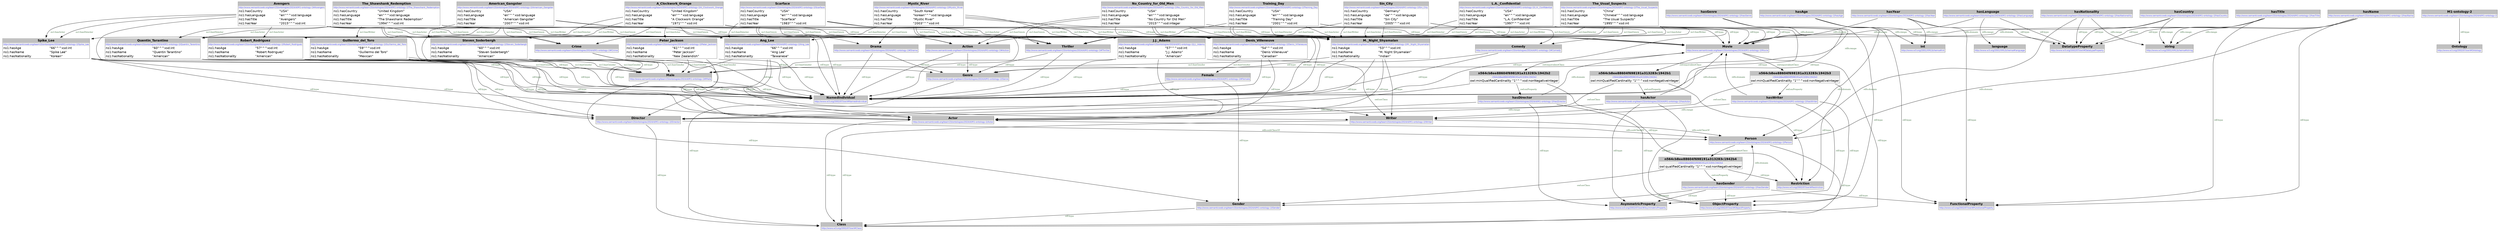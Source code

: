 digraph { 
 node [ fontname="DejaVu Sans" ] ; 
	node0 -> node1 [ color=BLACK, label=< <font point-size='10' color='#336633'>rdf:type</font> > ] ;
	node2 -> node3 [ color=BLACK, label=< <font point-size='10' color='#336633'>rdfs:range</font> > ] ;
	node5 -> node6 [ color=BLACK, label=< <font point-size='10' color='#336633'>ns1:hasGender</font> > ] ;
	node7 -> node8 [ color=BLACK, label=< <font point-size='10' color='#336633'>rdf:type</font> > ] ;
	node9 -> node10 [ color=BLACK, label=< <font point-size='10' color='#336633'>ns1:hasGenre</font> > ] ;
	node11 -> node6 [ color=BLACK, label=< <font point-size='10' color='#336633'>ns1:hasGender</font> > ] ;
	node13 -> node14 [ color=BLACK, label=< <font point-size='10' color='#336633'>ns1:hasDirector</font> > ] ;
	node16 -> node17 [ color=BLACK, label=< <font point-size='10' color='#336633'>rdf:type</font> > ] ;
	node18 -> node19 [ color=BLACK, label=< <font point-size='10' color='#336633'>rdf:type</font> > ] ;
	node20 -> node21 [ color=BLACK, label=< <font point-size='10' color='#336633'>rdf:type</font> > ] ;
	node4 -> node20 [ color=BLACK, label=< <font point-size='10' color='#336633'>rdf:type</font> > ] ;
	node22 -> node23 [ color=BLACK, label=< <font point-size='10' color='#336633'>rdf:type</font> > ] ;
	node0 -> node20 [ color=BLACK, label=< <font point-size='10' color='#336633'>rdfs:domain</font> > ] ;
	node14 -> node6 [ color=BLACK, label=< <font point-size='10' color='#336633'>ns1:hasGender</font> > ] ;
	node24 -> node3 [ color=BLACK, label=< <font point-size='10' color='#336633'>rdfs:range</font> > ] ;
	node25 -> node19 [ color=BLACK, label=< <font point-size='10' color='#336633'>rdf:type</font> > ] ;
	node26 -> node10 [ color=BLACK, label=< <font point-size='10' color='#336633'>ns1:hasGenre</font> > ] ;
	node27 -> node28 [ color=BLACK, label=< <font point-size='10' color='#336633'>rdf:type</font> > ] ;
	node29 -> node22 [ color=BLACK, label=< <font point-size='10' color='#336633'>owl:onProperty</font> > ] ;
	node30 -> node10 [ color=BLACK, label=< <font point-size='10' color='#336633'>ns1:hasGenre</font> > ] ;
	node24 -> node20 [ color=BLACK, label=< <font point-size='10' color='#336633'>rdfs:domain</font> > ] ;
	node19 -> node31 [ color=BLACK, label=< <font point-size='10' color='#336633'>rdfs:subClassOf</font> > ] ;
	node32 -> node6 [ color=BLACK, label=< <font point-size='10' color='#336633'>ns1:hasGender</font> > ] ;
	node33 -> node34 [ color=BLACK, label=< <font point-size='10' color='#336633'>rdf:type</font> > ] ;
	node35 -> node6 [ color=BLACK, label=< <font point-size='10' color='#336633'>ns1:hasGender</font> > ] ;
	node36 -> node5 [ color=BLACK, label=< <font point-size='10' color='#336633'>ns1:hasDirector</font> > ] ;
	node37 -> node20 [ color=BLACK, label=< <font point-size='10' color='#336633'>rdfs:domain</font> > ] ;
	node15 -> node35 [ color=BLACK, label=< <font point-size='10' color='#336633'>ns1:hasDirector</font> > ] ;
	node27 -> node38 [ color=BLACK, label=< <font point-size='10' color='#336633'>rdf:type</font> > ] ;
	node39 -> node38 [ color=BLACK, label=< <font point-size='10' color='#336633'>rdfs:range</font> > ] ;
	node39 -> node1 [ color=BLACK, label=< <font point-size='10' color='#336633'>rdf:type</font> > ] ;
	node12 -> node28 [ color=BLACK, label=< <font point-size='10' color='#336633'>rdf:type</font> > ] ;
	node13 -> node20 [ color=BLACK, label=< <font point-size='10' color='#336633'>rdf:type</font> > ] ;
	node30 -> node28 [ color=BLACK, label=< <font point-size='10' color='#336633'>rdf:type</font> > ] ;
	node20 -> node40 [ color=BLACK, label=< <font point-size='10' color='#336633'>owl:equivalentClass</font> > ] ;
	node0 -> node41 [ color=BLACK, label=< <font point-size='10' color='#336633'>rdfs:range</font> > ] ;
	node4 -> node5 [ color=BLACK, label=< <font point-size='10' color='#336633'>ns1:hasDirector</font> > ] ;
	node42 -> node43 [ color=BLACK, label=< <font point-size='10' color='#336633'>rdf:type</font> > ] ;
	node4 -> node27 [ color=BLACK, label=< <font point-size='10' color='#336633'>ns1:hasWriter</font> > ] ;
	node9 -> node7 [ color=BLACK, label=< <font point-size='10' color='#336633'>ns1:hasDirector</font> > ] ;
	node44 -> node28 [ color=BLACK, label=< <font point-size='10' color='#336633'>rdf:type</font> > ] ;
	node45 -> node28 [ color=BLACK, label=< <font point-size='10' color='#336633'>rdf:type</font> > ] ;
	node15 -> node28 [ color=BLACK, label=< <font point-size='10' color='#336633'>rdf:type</font> > ] ;
	node46 -> node47 [ color=BLACK, label=< <font point-size='10' color='#336633'>rdfs:range</font> > ] ;
	node38 -> node21 [ color=BLACK, label=< <font point-size='10' color='#336633'>rdf:type</font> > ] ;
	node11 -> node28 [ color=BLACK, label=< <font point-size='10' color='#336633'>rdf:type</font> > ] ;
	node16 -> node48 [ color=BLACK, label=< <font point-size='10' color='#336633'>rdfs:range</font> > ] ;
	node37 -> node23 [ color=BLACK, label=< <font point-size='10' color='#336633'>rdf:type</font> > ] ;
	node13 -> node27 [ color=BLACK, label=< <font point-size='10' color='#336633'>ns1:hasActor</font> > ] ;
	node14 -> node28 [ color=BLACK, label=< <font point-size='10' color='#336633'>rdf:type</font> > ] ;
	node50 -> node41 [ color=BLACK, label=< <font point-size='10' color='#336633'>rdf:type</font> > ] ;
	node49 -> node28 [ color=BLACK, label=< <font point-size='10' color='#336633'>rdf:type</font> > ] ;
	node13 -> node32 [ color=BLACK, label=< <font point-size='10' color='#336633'>ns1:hasActor</font> > ] ;
	node36 -> node27 [ color=BLACK, label=< <font point-size='10' color='#336633'>ns1:hasWriter</font> > ] ;
	node5 -> node38 [ color=BLACK, label=< <font point-size='10' color='#336633'>rdf:type</font> > ] ;
	node51 -> node28 [ color=BLACK, label=< <font point-size='10' color='#336633'>rdf:type</font> > ] ;
	node29 -> node52 [ color=BLACK, label=< <font point-size='10' color='#336633'>owl:onClass</font> > ] ;
	node5 -> node8 [ color=BLACK, label=< <font point-size='10' color='#336633'>rdf:type</font> > ] ;
	node10 -> node41 [ color=BLACK, label=< <font point-size='10' color='#336633'>rdf:type</font> > ] ;
	node53 -> node34 [ color=BLACK, label=< <font point-size='10' color='#336633'>rdf:type</font> > ] ;
	node11 -> node8 [ color=BLACK, label=< <font point-size='10' color='#336633'>rdf:type</font> > ] ;
	node38 -> node31 [ color=BLACK, label=< <font point-size='10' color='#336633'>rdfs:subClassOf</font> > ] ;
	node54 -> node41 [ color=BLACK, label=< <font point-size='10' color='#336633'>rdf:type</font> > ] ;
	node31 -> node21 [ color=BLACK, label=< <font point-size='10' color='#336633'>rdf:type</font> > ] ;
	node33 -> node17 [ color=BLACK, label=< <font point-size='10' color='#336633'>rdf:type</font> > ] ;
	node14 -> node8 [ color=BLACK, label=< <font point-size='10' color='#336633'>rdf:type</font> > ] ;
	node9 -> node7 [ color=BLACK, label=< <font point-size='10' color='#336633'>ns1:hasWriter</font> > ] ;
	node55 -> node34 [ color=BLACK, label=< <font point-size='10' color='#336633'>rdf:type</font> > ] ;
	node7 -> node6 [ color=BLACK, label=< <font point-size='10' color='#336633'>ns1:hasGender</font> > ] ;
	node9 -> node12 [ color=BLACK, label=< <font point-size='10' color='#336633'>ns1:hasActor</font> > ] ;
	node20 -> node56 [ color=BLACK, label=< <font point-size='10' color='#336633'>owl:equivalentClass</font> > ] ;
	node13 -> node18 [ color=BLACK, label=< <font point-size='10' color='#336633'>ns1:hasWriter</font> > ] ;
	node35 -> node38 [ color=BLACK, label=< <font point-size='10' color='#336633'>rdf:type</font> > ] ;
	node30 -> node7 [ color=BLACK, label=< <font point-size='10' color='#336633'>ns1:hasDirector</font> > ] ;
	node4 -> node50 [ color=BLACK, label=< <font point-size='10' color='#336633'>ns1:hasGenre</font> > ] ;
	node49 -> node18 [ color=BLACK, label=< <font point-size='10' color='#336633'>ns1:hasWriter</font> > ] ;
	node35 -> node8 [ color=BLACK, label=< <font point-size='10' color='#336633'>rdf:type</font> > ] ;
	node30 -> node7 [ color=BLACK, label=< <font point-size='10' color='#336633'>ns1:hasWriter</font> > ] ;
	node46 -> node34 [ color=BLACK, label=< <font point-size='10' color='#336633'>rdf:type</font> > ] ;
	node4 -> node5 [ color=BLACK, label=< <font point-size='10' color='#336633'>ns1:hasActor</font> > ] ;
	node42 -> node19 [ color=BLACK, label=< <font point-size='10' color='#336633'>owl:onClass</font> > ] ;
	node44 -> node10 [ color=BLACK, label=< <font point-size='10' color='#336633'>ns1:hasGenre</font> > ] ;
	node32 -> node28 [ color=BLACK, label=< <font point-size='10' color='#336633'>rdf:type</font> > ] ;
	node45 -> node7 [ color=BLACK, label=< <font point-size='10' color='#336633'>ns1:hasDirector</font> > ] ;
	node9 -> node20 [ color=BLACK, label=< <font point-size='10' color='#336633'>rdf:type</font> > ] ;
	node56 -> node37 [ color=BLACK, label=< <font point-size='10' color='#336633'>owl:onProperty</font> > ] ;
	node53 -> node3 [ color=BLACK, label=< <font point-size='10' color='#336633'>rdfs:range</font> > ] ;
	node26 -> node25 [ color=BLACK, label=< <font point-size='10' color='#336633'>ns1:hasWriter</font> > ] ;
	node57 -> node19 [ color=BLACK, label=< <font point-size='10' color='#336633'>rdfs:range</font> > ] ;
	node44 -> node50 [ color=BLACK, label=< <font point-size='10' color='#336633'>ns1:hasGenre</font> > ] ;
	node36 -> node28 [ color=BLACK, label=< <font point-size='10' color='#336633'>rdf:type</font> > ] ;
	node33 -> node48 [ color=BLACK, label=< <font point-size='10' color='#336633'>rdfs:range</font> > ] ;
	node55 -> node3 [ color=BLACK, label=< <font point-size='10' color='#336633'>rdfs:range</font> > ] ;
	node26 -> node14 [ color=BLACK, label=< <font point-size='10' color='#336633'>ns1:hasDirector</font> > ] ;
	node52 -> node21 [ color=BLACK, label=< <font point-size='10' color='#336633'>rdf:type</font> > ] ;
	node9 -> node50 [ color=BLACK, label=< <font point-size='10' color='#336633'>ns1:hasGenre</font> > ] ;
	node58 -> node20 [ color=BLACK, label=< <font point-size='10' color='#336633'>rdf:type</font> > ] ;
	node6 -> node28 [ color=BLACK, label=< <font point-size='10' color='#336633'>rdf:type</font> > ] ;
	node58 -> node10 [ color=BLACK, label=< <font point-size='10' color='#336633'>ns1:hasGenre</font> > ] ;
	node8 -> node21 [ color=BLACK, label=< <font point-size='10' color='#336633'>rdf:type</font> > ] ;
	node49 -> node11 [ color=BLACK, label=< <font point-size='10' color='#336633'>ns1:hasDirector</font> > ] ;
	node19 -> node21 [ color=BLACK, label=< <font point-size='10' color='#336633'>rdf:type</font> > ] ;
	node33 -> node31 [ color=BLACK, label=< <font point-size='10' color='#336633'>rdfs:domain</font> > ] ;
	node41 -> node21 [ color=BLACK, label=< <font point-size='10' color='#336633'>rdf:type</font> > ] ;
	node45 -> node10 [ color=BLACK, label=< <font point-size='10' color='#336633'>ns1:hasGenre</font> > ] ;
	node55 -> node17 [ color=BLACK, label=< <font point-size='10' color='#336633'>rdf:type</font> > ] ;
	node26 -> node50 [ color=BLACK, label=< <font point-size='10' color='#336633'>ns1:hasGenre</font> > ] ;
	node49 -> node59 [ color=BLACK, label=< <font point-size='10' color='#336633'>ns1:hasGenre</font> > ] ;
	node22 -> node52 [ color=BLACK, label=< <font point-size='10' color='#336633'>rdfs:range</font> > ] ;
	node60 -> node52 [ color=BLACK, label=< <font point-size='10' color='#336633'>rdf:type</font> > ] ;
	node2 -> node34 [ color=BLACK, label=< <font point-size='10' color='#336633'>rdf:type</font> > ] ;
	node36 -> node10 [ color=BLACK, label=< <font point-size='10' color='#336633'>ns1:hasGenre</font> > ] ;
	node58 -> node50 [ color=BLACK, label=< <font point-size='10' color='#336633'>ns1:hasGenre</font> > ] ;
	node26 -> node20 [ color=BLACK, label=< <font point-size='10' color='#336633'>rdf:type</font> > ] ;
	node58 -> node27 [ color=BLACK, label=< <font point-size='10' color='#336633'>ns1:hasActor</font> > ] ;
	node12 -> node38 [ color=BLACK, label=< <font point-size='10' color='#336633'>rdf:type</font> > ] ;
	node61 -> node62 [ color=BLACK, label=< <font point-size='10' color='#336633'>rdf:type</font> > ] ;
	node26 -> node14 [ color=BLACK, label=< <font point-size='10' color='#336633'>ns1:hasActor</font> > ] ;
	node8 -> node31 [ color=BLACK, label=< <font point-size='10' color='#336633'>rdfs:subClassOf</font> > ] ;
	node58 -> node27 [ color=BLACK, label=< <font point-size='10' color='#336633'>ns1:hasWriter</font> > ] ;
	node24 -> node34 [ color=BLACK, label=< <font point-size='10' color='#336633'>rdf:type</font> > ] ;
	node30 -> node7 [ color=BLACK, label=< <font point-size='10' color='#336633'>ns1:hasActor</font> > ] ;
	node20 -> node42 [ color=BLACK, label=< <font point-size='10' color='#336633'>owl:equivalentClass</font> > ] ;
	node7 -> node28 [ color=BLACK, label=< <font point-size='10' color='#336633'>rdf:type</font> > ] ;
	node30 -> node20 [ color=BLACK, label=< <font point-size='10' color='#336633'>rdf:type</font> > ] ;
	node37 -> node8 [ color=BLACK, label=< <font point-size='10' color='#336633'>rdfs:range</font> > ] ;
	node13 -> node59 [ color=BLACK, label=< <font point-size='10' color='#336633'>ns1:hasGenre</font> > ] ;
	node4 -> node28 [ color=BLACK, label=< <font point-size='10' color='#336633'>rdf:type</font> > ] ;
	node45 -> node7 [ color=BLACK, label=< <font point-size='10' color='#336633'>ns1:hasActor</font> > ] ;
	node44 -> node20 [ color=BLACK, label=< <font point-size='10' color='#336633'>rdf:type</font> > ] ;
	node11 -> node38 [ color=BLACK, label=< <font point-size='10' color='#336633'>rdf:type</font> > ] ;
	node56 -> node43 [ color=BLACK, label=< <font point-size='10' color='#336633'>rdf:type</font> > ] ;
	node45 -> node20 [ color=BLACK, label=< <font point-size='10' color='#336633'>rdf:type</font> > ] ;
	node22 -> node17 [ color=BLACK, label=< <font point-size='10' color='#336633'>rdf:type</font> > ] ;
	node15 -> node20 [ color=BLACK, label=< <font point-size='10' color='#336633'>rdf:type</font> > ] ;
	node14 -> node38 [ color=BLACK, label=< <font point-size='10' color='#336633'>rdf:type</font> > ] ;
	node53 -> node31 [ color=BLACK, label=< <font point-size='10' color='#336633'>rdfs:domain</font> > ] ;
	node29 -> node43 [ color=BLACK, label=< <font point-size='10' color='#336633'>rdf:type</font> > ] ;
	node42 -> node57 [ color=BLACK, label=< <font point-size='10' color='#336633'>owl:onProperty</font> > ] ;
	node39 -> node20 [ color=BLACK, label=< <font point-size='10' color='#336633'>rdfs:domain</font> > ] ;
	node13 -> node28 [ color=BLACK, label=< <font point-size='10' color='#336633'>rdf:type</font> > ] ;
	node49 -> node20 [ color=BLACK, label=< <font point-size='10' color='#336633'>rdf:type</font> > ] ;
	node50 -> node28 [ color=BLACK, label=< <font point-size='10' color='#336633'>rdf:type</font> > ] ;
	node55 -> node20 [ color=BLACK, label=< <font point-size='10' color='#336633'>rdfs:domain</font> > ] ;
	node57 -> node1 [ color=BLACK, label=< <font point-size='10' color='#336633'>rdf:type</font> > ] ;
	node49 -> node10 [ color=BLACK, label=< <font point-size='10' color='#336633'>ns1:hasGenre</font> > ] ;
	node2 -> node17 [ color=BLACK, label=< <font point-size='10' color='#336633'>rdf:type</font> > ] ;
	node44 -> node27 [ color=BLACK, label=< <font point-size='10' color='#336633'>ns1:hasWriter</font> > ] ;
	node26 -> node28 [ color=BLACK, label=< <font point-size='10' color='#336633'>rdf:type</font> > ] ;
	node22 -> node31 [ color=BLACK, label=< <font point-size='10' color='#336633'>rdfs:domain</font> > ] ;
	node10 -> node28 [ color=BLACK, label=< <font point-size='10' color='#336633'>rdf:type</font> > ] ;
	node40 -> node39 [ color=BLACK, label=< <font point-size='10' color='#336633'>owl:onProperty</font> > ] ;
	node7 -> node19 [ color=BLACK, label=< <font point-size='10' color='#336633'>rdf:type</font> > ] ;
	node18 -> node6 [ color=BLACK, label=< <font point-size='10' color='#336633'>ns1:hasGender</font> > ] ;
	node54 -> node28 [ color=BLACK, label=< <font point-size='10' color='#336633'>rdf:type</font> > ] ;
	node4 -> node35 [ color=BLACK, label=< <font point-size='10' color='#336633'>ns1:hasActor</font> > ] ;
	node25 -> node6 [ color=BLACK, label=< <font point-size='10' color='#336633'>ns1:hasGender</font> > ] ;
	node2 -> node31 [ color=BLACK, label=< <font point-size='10' color='#336633'>rdfs:domain</font> > ] ;
	node56 -> node8 [ color=BLACK, label=< <font point-size='10' color='#336633'>owl:onClass</font> > ] ;
	node39 -> node23 [ color=BLACK, label=< <font point-size='10' color='#336633'>rdf:type</font> > ] ;
	node46 -> node20 [ color=BLACK, label=< <font point-size='10' color='#336633'>rdfs:domain</font> > ] ;
	node13 -> node10 [ color=BLACK, label=< <font point-size='10' color='#336633'>ns1:hasGenre</font> > ] ;
	node15 -> node54 [ color=BLACK, label=< <font point-size='10' color='#336633'>ns1:hasGenre</font> > ] ;
	node15 -> node7 [ color=BLACK, label=< <font point-size='10' color='#336633'>ns1:hasWriter</font> > ] ;
	node40 -> node38 [ color=BLACK, label=< <font point-size='10' color='#336633'>owl:onClass</font> > ] ;
	node36 -> node54 [ color=BLACK, label=< <font point-size='10' color='#336633'>ns1:hasGenre</font> > ] ;
	node51 -> node41 [ color=BLACK, label=< <font point-size='10' color='#336633'>rdf:type</font> > ] ;
	node22 -> node1 [ color=BLACK, label=< <font point-size='10' color='#336633'>rdf:type</font> > ] ;
	node32 -> node38 [ color=BLACK, label=< <font point-size='10' color='#336633'>rdf:type</font> > ] ;
	node31 -> node29 [ color=BLACK, label=< <font point-size='10' color='#336633'>owl:equivalentClass</font> > ] ;
	node27 -> node6 [ color=BLACK, label=< <font point-size='10' color='#336633'>ns1:hasGender</font> > ] ;
	node12 -> node60 [ color=BLACK, label=< <font point-size='10' color='#336633'>ns1:hasGender</font> > ] ;
	node49 -> node7 [ color=BLACK, label=< <font point-size='10' color='#336633'>ns1:hasActor</font> > ] ;
	node44 -> node27 [ color=BLACK, label=< <font point-size='10' color='#336633'>ns1:hasActor</font> > ] ;
	node5 -> node28 [ color=BLACK, label=< <font point-size='10' color='#336633'>rdf:type</font> > ] ;
	node30 -> node51 [ color=BLACK, label=< <font point-size='10' color='#336633'>ns1:hasGenre</font> > ] ;
	node27 -> node19 [ color=BLACK, label=< <font point-size='10' color='#336633'>rdf:type</font> > ] ;
	node16 -> node34 [ color=BLACK, label=< <font point-size='10' color='#336633'>rdf:type</font> > ] ;
	node57 -> node20 [ color=BLACK, label=< <font point-size='10' color='#336633'>rdfs:domain</font> > ] ;
	node45 -> node51 [ color=BLACK, label=< <font point-size='10' color='#336633'>ns1:hasGenre</font> > ] ;
	node45 -> node7 [ color=BLACK, label=< <font point-size='10' color='#336633'>ns1:hasWriter</font> > ] ;
	node36 -> node20 [ color=BLACK, label=< <font point-size='10' color='#336633'>rdf:type</font> > ] ;
	node44 -> node14 [ color=BLACK, label=< <font point-size='10' color='#336633'>ns1:hasDirector</font> > ] ;
	node26 -> node59 [ color=BLACK, label=< <font point-size='10' color='#336633'>ns1:hasGenre</font> > ] ;
	node18 -> node28 [ color=BLACK, label=< <font point-size='10' color='#336633'>rdf:type</font> > ] ;
	node59 -> node41 [ color=BLACK, label=< <font point-size='10' color='#336633'>rdf:type</font> > ] ;
	node16 -> node20 [ color=BLACK, label=< <font point-size='10' color='#336633'>rdfs:domain</font> > ] ;
	node35 -> node28 [ color=BLACK, label=< <font point-size='10' color='#336633'>rdf:type</font> > ] ;
	node25 -> node28 [ color=BLACK, label=< <font point-size='10' color='#336633'>rdf:type</font> > ] ;
	node4 -> node10 [ color=BLACK, label=< <font point-size='10' color='#336633'>ns1:hasGenre</font> > ] ;
	node4 -> node11 [ color=BLACK, label=< <font point-size='10' color='#336633'>ns1:hasActor</font> > ] ;
	node40 -> node43 [ color=BLACK, label=< <font point-size='10' color='#336633'>rdf:type</font> > ] ;
	node15 -> node50 [ color=BLACK, label=< <font point-size='10' color='#336633'>ns1:hasGenre</font> > ] ;
	node58 -> node35 [ color=BLACK, label=< <font point-size='10' color='#336633'>ns1:hasDirector</font> > ] ;
	node37 -> node1 [ color=BLACK, label=< <font point-size='10' color='#336633'>rdf:type</font> > ] ;
	node9 -> node28 [ color=BLACK, label=< <font point-size='10' color='#336633'>rdf:type</font> > ] ;
	node15 -> node27 [ color=BLACK, label=< <font point-size='10' color='#336633'>ns1:hasActor</font> > ] ;
	node57 -> node23 [ color=BLACK, label=< <font point-size='10' color='#336633'>rdf:type</font> > ] ;
	node36 -> node27 [ color=BLACK, label=< <font point-size='10' color='#336633'>ns1:hasActor</font> > ] ;
	node6 -> node52 [ color=BLACK, label=< <font point-size='10' color='#336633'>rdf:type</font> > ] ;
	node59 -> node28 [ color=BLACK, label=< <font point-size='10' color='#336633'>rdf:type</font> > ] ;
	node60 -> node28 [ color=BLACK, label=< <font point-size='10' color='#336633'>rdf:type</font> > ] ;
	node7 -> node38 [ color=BLACK, label=< <font point-size='10' color='#336633'>rdf:type</font> > ] ;
	node58 -> node28 [ color=BLACK, label=< <font point-size='10' color='#336633'>rdf:type</font> > ] ;
# http://www.semanticweb.org/team15/ontologies/2024/4/M1-ontology-2/hasGenre node0
node0 [ shape=none, color=black label=< <table color='#666666' cellborder='0' cellspacing='0' border='1'><tr><td colspan='2' bgcolor='grey'><B>hasGenre</B></td></tr><tr><td href='http://www.semanticweb.org/team15/ontologies/2024/4/M1-ontology-2/hasGenre' bgcolor='#eeeeee' colspan='2'><font point-size='10' color='#6666ff'>http://www.semanticweb.org/team15/ontologies/2024/4/M1-ontology-2/hasGenre</font></td></tr></table> > ] 
# http://www.w3.org/2002/07/owl#ObjectProperty node1
node1 [ shape=none, color=black label=< <table color='#666666' cellborder='0' cellspacing='0' border='1'><tr><td colspan='2' bgcolor='grey'><B>ObjectProperty</B></td></tr><tr><td href='http://www.w3.org/2002/07/owl#ObjectProperty' bgcolor='#eeeeee' colspan='2'><font point-size='10' color='#6666ff'>http://www.w3.org/2002/07/owl#ObjectProperty</font></td></tr></table> > ] 
# http://www.semanticweb.org/team15/ontologies/2024/4/M1-ontology-2/hasName node2
node2 [ shape=none, color=black label=< <table color='#666666' cellborder='0' cellspacing='0' border='1'><tr><td colspan='2' bgcolor='grey'><B>hasName</B></td></tr><tr><td href='http://www.semanticweb.org/team15/ontologies/2024/4/M1-ontology-2/hasName' bgcolor='#eeeeee' colspan='2'><font point-size='10' color='#6666ff'>http://www.semanticweb.org/team15/ontologies/2024/4/M1-ontology-2/hasName</font></td></tr></table> > ] 
# http://www.w3.org/2001/XMLSchema#string node3
node3 [ shape=none, color=black label=< <table color='#666666' cellborder='0' cellspacing='0' border='1'><tr><td colspan='2' bgcolor='grey'><B>string</B></td></tr><tr><td href='http://www.w3.org/2001/XMLSchema#string' bgcolor='#eeeeee' colspan='2'><font point-size='10' color='#6666ff'>http://www.w3.org/2001/XMLSchema#string</font></td></tr></table> > ] 
# http://www.semanticweb.org/team15/ontologies/2024/4/M1-ontology-2#Avengers node4
node4 [ shape=none, color=black label=< <table color='#666666' cellborder='0' cellspacing='0' border='1'><tr><td colspan='2' bgcolor='grey'><B>Avengers</B></td></tr><tr><td href='http://www.semanticweb.org/team15/ontologies/2024/4/M1-ontology-2#Avengers' bgcolor='#eeeeee' colspan='2'><font point-size='10' color='#6666ff'>http://www.semanticweb.org/team15/ontologies/2024/4/M1-ontology-2#Avengers</font></td></tr><tr><td align='left'>ns1:hasCountry</td><td align='left'>&quot;USA&quot;</td></tr><tr><td align='left'>ns1:hasLanguage</td><td align='left'>&quot;en&quot;^^xsd:language</td></tr><tr><td align='left'>ns1:hasTitle</td><td align='left'>&quot;Avengers&quot;</td></tr><tr><td align='left'>ns1:hasYear</td><td align='left'>&quot;2015&quot;^^xsd:int</td></tr></table> > ] 
# http://www.semanticweb.org/team15/ontologies/2024/4/M1-ontology-2/Spike_Lee node5
node5 [ shape=none, color=black label=< <table color='#666666' cellborder='0' cellspacing='0' border='1'><tr><td colspan='2' bgcolor='grey'><B>Spike_Lee</B></td></tr><tr><td href='http://www.semanticweb.org/team15/ontologies/2024/4/M1-ontology-2/Spike_Lee' bgcolor='#eeeeee' colspan='2'><font point-size='10' color='#6666ff'>http://www.semanticweb.org/team15/ontologies/2024/4/M1-ontology-2/Spike_Lee</font></td></tr><tr><td align='left'>ns1:hasAge</td><td align='left'>&quot;66&quot;^^xsd:int</td></tr><tr><td align='left'>ns1:hasName</td><td align='left'>&quot;Spike Lee&quot;</td></tr><tr><td align='left'>ns1:hasNationality</td><td align='left'>&quot;Korean&quot;</td></tr></table> > ] 
# http://www.semanticweb.org/team15/ontologies/2024/4/M1-ontology-2#Male node6
node6 [ shape=none, color=black label=< <table color='#666666' cellborder='0' cellspacing='0' border='1'><tr><td colspan='2' bgcolor='grey'><B>Male</B></td></tr><tr><td href='http://www.semanticweb.org/team15/ontologies/2024/4/M1-ontology-2#Male' bgcolor='#eeeeee' colspan='2'><font point-size='10' color='#6666ff'>http://www.semanticweb.org/team15/ontologies/2024/4/M1-ontology-2#Male</font></td></tr></table> > ] 
# http://www.semanticweb.org/team15/ontologies/2024/4/M1-ontology-2/M._Night_Shyamalan node7
node7 [ shape=none, color=black label=< <table color='#666666' cellborder='0' cellspacing='0' border='1'><tr><td colspan='2' bgcolor='grey'><B>M._Night_Shyamalan</B></td></tr><tr><td href='http://www.semanticweb.org/team15/ontologies/2024/4/M1-ontology-2/M._Night_Shyamalan' bgcolor='#eeeeee' colspan='2'><font point-size='10' color='#6666ff'>http://www.semanticweb.org/team15/ontologies/2024/4/M1-ontology-2/M._Night_Shyamalan</font></td></tr><tr><td align='left'>ns1:hasAge</td><td align='left'>&quot;53&quot;^^xsd:int</td></tr><tr><td align='left'>ns1:hasName</td><td align='left'>&quot;M. Night Shyamalan&quot;</td></tr><tr><td align='left'>ns1:hasNationality</td><td align='left'>&quot;Indian&quot;</td></tr></table> > ] 
# http://www.semanticweb.org/team15/ontologies/2024/4/M1-ontology-2/Director node8
node8 [ shape=none, color=black label=< <table color='#666666' cellborder='0' cellspacing='0' border='1'><tr><td colspan='2' bgcolor='grey'><B>Director</B></td></tr><tr><td href='http://www.semanticweb.org/team15/ontologies/2024/4/M1-ontology-2/Director' bgcolor='#eeeeee' colspan='2'><font point-size='10' color='#6666ff'>http://www.semanticweb.org/team15/ontologies/2024/4/M1-ontology-2/Director</font></td></tr></table> > ] 
# http://www.semanticweb.org/team15/ontologies/2024/4/M1-ontology-2/No_Country_for_Old_Men node9
node9 [ shape=none, color=black label=< <table color='#666666' cellborder='0' cellspacing='0' border='1'><tr><td colspan='2' bgcolor='grey'><B>No_Country_for_Old_Men</B></td></tr><tr><td href='http://www.semanticweb.org/team15/ontologies/2024/4/M1-ontology-2/No_Country_for_Old_Men' bgcolor='#eeeeee' colspan='2'><font point-size='10' color='#6666ff'>http://www.semanticweb.org/team15/ontologies/2024/4/M1-ontology-2/No_Country_for_Old_Men</font></td></tr><tr><td align='left'>ns1:hasCountry</td><td align='left'>&quot;USA&quot;</td></tr><tr><td align='left'>ns1:hasLanguage</td><td align='left'>&quot;en&quot;^^xsd:language</td></tr><tr><td align='left'>ns1:hasTitle</td><td align='left'>&quot;No Country for Old Men&quot;</td></tr><tr><td align='left'>ns1:hasYear</td><td align='left'>&quot;2015&quot;^^xsd:integer</td></tr></table> > ] 
# http://www.semanticweb.org/team15/ontologies/2024/4/M1-ontology-2#Thriller node10
node10 [ shape=none, color=black label=< <table color='#666666' cellborder='0' cellspacing='0' border='1'><tr><td colspan='2' bgcolor='grey'><B>Thriller</B></td></tr><tr><td href='http://www.semanticweb.org/team15/ontologies/2024/4/M1-ontology-2#Thriller' bgcolor='#eeeeee' colspan='2'><font point-size='10' color='#6666ff'>http://www.semanticweb.org/team15/ontologies/2024/4/M1-ontology-2#Thriller</font></td></tr></table> > ] 
# http://www.semanticweb.org/team15/ontologies/2024/4/M1-ontology-2/Robert_Rodriguez node11
node11 [ shape=none, color=black label=< <table color='#666666' cellborder='0' cellspacing='0' border='1'><tr><td colspan='2' bgcolor='grey'><B>Robert_Rodriguez</B></td></tr><tr><td href='http://www.semanticweb.org/team15/ontologies/2024/4/M1-ontology-2/Robert_Rodriguez' bgcolor='#eeeeee' colspan='2'><font point-size='10' color='#6666ff'>http://www.semanticweb.org/team15/ontologies/2024/4/M1-ontology-2/Robert_Rodriguez</font></td></tr><tr><td align='left'>ns1:hasAge</td><td align='left'>&quot;57&quot;^^xsd:int</td></tr><tr><td align='left'>ns1:hasName</td><td align='left'>&quot;Robert Rodriguez&quot;</td></tr><tr><td align='left'>ns1:hasNationality</td><td align='left'>&quot;American&quot;</td></tr></table> > ] 
# http://www.semanticweb.org/team15/ontologies/2024/4/M1-ontology-2/Denis_Villeneuve node12
node12 [ shape=none, color=black label=< <table color='#666666' cellborder='0' cellspacing='0' border='1'><tr><td colspan='2' bgcolor='grey'><B>Denis_Villeneuve</B></td></tr><tr><td href='http://www.semanticweb.org/team15/ontologies/2024/4/M1-ontology-2/Denis_Villeneuve' bgcolor='#eeeeee' colspan='2'><font point-size='10' color='#6666ff'>http://www.semanticweb.org/team15/ontologies/2024/4/M1-ontology-2/Denis_Villeneuve</font></td></tr><tr><td align='left'>ns1:hasAge</td><td align='left'>&quot;54&quot;^^xsd:int</td></tr><tr><td align='left'>ns1:hasName</td><td align='left'>&quot;Denis Villeneuve&quot;</td></tr><tr><td align='left'>ns1:hasNationality</td><td align='left'>&quot;Canadian&quot;</td></tr></table> > ] 
# http://www.semanticweb.org/team15/ontologies/2024/4/M1-ontology-2/A_Clockwork_Orange node13
node13 [ shape=none, color=black label=< <table color='#666666' cellborder='0' cellspacing='0' border='1'><tr><td colspan='2' bgcolor='grey'><B>A_Clockwork_Orange</B></td></tr><tr><td href='http://www.semanticweb.org/team15/ontologies/2024/4/M1-ontology-2/A_Clockwork_Orange' bgcolor='#eeeeee' colspan='2'><font point-size='10' color='#6666ff'>http://www.semanticweb.org/team15/ontologies/2024/4/M1-ontology-2/A_Clockwork_Orange</font></td></tr><tr><td align='left'>ns1:hasCountry</td><td align='left'>&quot;United Kingdom&quot;</td></tr><tr><td align='left'>ns1:hasLanguage</td><td align='left'>&quot;en&quot;^^xsd:language</td></tr><tr><td align='left'>ns1:hasTitle</td><td align='left'>&quot;A Clockwork Orange&quot;</td></tr><tr><td align='left'>ns1:hasYear</td><td align='left'>&quot;1971&quot;^^xsd:int</td></tr></table> > ] 
# http://www.semanticweb.org/team15/ontologies/2024/4/M1-ontology-2/Quentin_Tarantino node14
node14 [ shape=none, color=black label=< <table color='#666666' cellborder='0' cellspacing='0' border='1'><tr><td colspan='2' bgcolor='grey'><B>Quentin_Tarantino</B></td></tr><tr><td href='http://www.semanticweb.org/team15/ontologies/2024/4/M1-ontology-2/Quentin_Tarantino' bgcolor='#eeeeee' colspan='2'><font point-size='10' color='#6666ff'>http://www.semanticweb.org/team15/ontologies/2024/4/M1-ontology-2/Quentin_Tarantino</font></td></tr><tr><td align='left'>ns1:hasAge</td><td align='left'>&quot;60&quot;^^xsd:int</td></tr><tr><td align='left'>ns1:hasName</td><td align='left'>&quot;Quentin Tarantino&quot;</td></tr><tr><td align='left'>ns1:hasNationality</td><td align='left'>&quot;American&quot;</td></tr></table> > ] 
# http://www.semanticweb.org/team15/ontologies/2024/4/M1-ontology-2/Scarface node15
node15 [ shape=none, color=black label=< <table color='#666666' cellborder='0' cellspacing='0' border='1'><tr><td colspan='2' bgcolor='grey'><B>Scarface</B></td></tr><tr><td href='http://www.semanticweb.org/team15/ontologies/2024/4/M1-ontology-2/Scarface' bgcolor='#eeeeee' colspan='2'><font point-size='10' color='#6666ff'>http://www.semanticweb.org/team15/ontologies/2024/4/M1-ontology-2/Scarface</font></td></tr><tr><td align='left'>ns1:hasCountry</td><td align='left'>&quot;USA&quot;</td></tr><tr><td align='left'>ns1:hasLanguage</td><td align='left'>&quot;en&quot;^^xsd:language</td></tr><tr><td align='left'>ns1:hasTitle</td><td align='left'>&quot;Scarface&quot;</td></tr><tr><td align='left'>ns1:hasYear</td><td align='left'>&quot;1983&quot;^^xsd:int</td></tr></table> > ] 
# http://www.semanticweb.org/team15/ontologies/2024/4/M1-ontology-2/hasYear node16
node16 [ shape=none, color=black label=< <table color='#666666' cellborder='0' cellspacing='0' border='1'><tr><td colspan='2' bgcolor='grey'><B>hasYear</B></td></tr><tr><td href='http://www.semanticweb.org/team15/ontologies/2024/4/M1-ontology-2/hasYear' bgcolor='#eeeeee' colspan='2'><font point-size='10' color='#6666ff'>http://www.semanticweb.org/team15/ontologies/2024/4/M1-ontology-2/hasYear</font></td></tr></table> > ] 
# http://www.w3.org/2002/07/owl#FunctionalProperty node17
node17 [ shape=none, color=black label=< <table color='#666666' cellborder='0' cellspacing='0' border='1'><tr><td colspan='2' bgcolor='grey'><B>FunctionalProperty</B></td></tr><tr><td href='http://www.w3.org/2002/07/owl#FunctionalProperty' bgcolor='#eeeeee' colspan='2'><font point-size='10' color='#6666ff'>http://www.w3.org/2002/07/owl#FunctionalProperty</font></td></tr></table> > ] 
# http://www.semanticweb.org/team15/ontologies/2024/4/M1-ontology-2/Steven_Soderbergh node18
node18 [ shape=none, color=black label=< <table color='#666666' cellborder='0' cellspacing='0' border='1'><tr><td colspan='2' bgcolor='grey'><B>Steven_Soderbergh</B></td></tr><tr><td href='http://www.semanticweb.org/team15/ontologies/2024/4/M1-ontology-2/Steven_Soderbergh' bgcolor='#eeeeee' colspan='2'><font point-size='10' color='#6666ff'>http://www.semanticweb.org/team15/ontologies/2024/4/M1-ontology-2/Steven_Soderbergh</font></td></tr><tr><td align='left'>ns1:hasAge</td><td align='left'>&quot;60&quot;^^xsd:int</td></tr><tr><td align='left'>ns1:hasName</td><td align='left'>&quot;Steven Soderbergh&quot;</td></tr><tr><td align='left'>ns1:hasNationality</td><td align='left'>&quot;American&quot;</td></tr></table> > ] 
# http://www.semanticweb.org/team15/ontologies/2024/4/M1-ontology-2/Writer node19
node19 [ shape=none, color=black label=< <table color='#666666' cellborder='0' cellspacing='0' border='1'><tr><td colspan='2' bgcolor='grey'><B>Writer</B></td></tr><tr><td href='http://www.semanticweb.org/team15/ontologies/2024/4/M1-ontology-2/Writer' bgcolor='#eeeeee' colspan='2'><font point-size='10' color='#6666ff'>http://www.semanticweb.org/team15/ontologies/2024/4/M1-ontology-2/Writer</font></td></tr></table> > ] 
# http://www.semanticweb.org/team15/ontologies/2024/4/M1-ontology-2/Movie node20
node20 [ shape=none, color=black label=< <table color='#666666' cellborder='0' cellspacing='0' border='1'><tr><td colspan='2' bgcolor='grey'><B>Movie</B></td></tr><tr><td href='http://www.semanticweb.org/team15/ontologies/2024/4/M1-ontology-2/Movie' bgcolor='#eeeeee' colspan='2'><font point-size='10' color='#6666ff'>http://www.semanticweb.org/team15/ontologies/2024/4/M1-ontology-2/Movie</font></td></tr></table> > ] 
# http://www.w3.org/2002/07/owl#Class node21
node21 [ shape=none, color=black label=< <table color='#666666' cellborder='0' cellspacing='0' border='1'><tr><td colspan='2' bgcolor='grey'><B>Class</B></td></tr><tr><td href='http://www.w3.org/2002/07/owl#Class' bgcolor='#eeeeee' colspan='2'><font point-size='10' color='#6666ff'>http://www.w3.org/2002/07/owl#Class</font></td></tr></table> > ] 
# http://www.semanticweb.org/team15/ontologies/2024/4/M1-ontology-2/hasGender node22
node22 [ shape=none, color=black label=< <table color='#666666' cellborder='0' cellspacing='0' border='1'><tr><td colspan='2' bgcolor='grey'><B>hasGender</B></td></tr><tr><td href='http://www.semanticweb.org/team15/ontologies/2024/4/M1-ontology-2/hasGender' bgcolor='#eeeeee' colspan='2'><font point-size='10' color='#6666ff'>http://www.semanticweb.org/team15/ontologies/2024/4/M1-ontology-2/hasGender</font></td></tr></table> > ] 
# http://www.w3.org/2002/07/owl#AsymmetricProperty node23
node23 [ shape=none, color=black label=< <table color='#666666' cellborder='0' cellspacing='0' border='1'><tr><td colspan='2' bgcolor='grey'><B>AsymmetricProperty</B></td></tr><tr><td href='http://www.w3.org/2002/07/owl#AsymmetricProperty' bgcolor='#eeeeee' colspan='2'><font point-size='10' color='#6666ff'>http://www.w3.org/2002/07/owl#AsymmetricProperty</font></td></tr></table> > ] 
# http://www.semanticweb.org/team15/ontologies/2024/4/M1-ontology-2/hasCountry node24
node24 [ shape=none, color=black label=< <table color='#666666' cellborder='0' cellspacing='0' border='1'><tr><td colspan='2' bgcolor='grey'><B>hasCountry</B></td></tr><tr><td href='http://www.semanticweb.org/team15/ontologies/2024/4/M1-ontology-2/hasCountry' bgcolor='#eeeeee' colspan='2'><font point-size='10' color='#6666ff'>http://www.semanticweb.org/team15/ontologies/2024/4/M1-ontology-2/hasCountry</font></td></tr></table> > ] 
# http://www.semanticweb.org/team15/ontologies/2024/4/M1-ontology-2/Guillermo_del_Toro node25
node25 [ shape=none, color=black label=< <table color='#666666' cellborder='0' cellspacing='0' border='1'><tr><td colspan='2' bgcolor='grey'><B>Guillermo_del_Toro</B></td></tr><tr><td href='http://www.semanticweb.org/team15/ontologies/2024/4/M1-ontology-2/Guillermo_del_Toro' bgcolor='#eeeeee' colspan='2'><font point-size='10' color='#6666ff'>http://www.semanticweb.org/team15/ontologies/2024/4/M1-ontology-2/Guillermo_del_Toro</font></td></tr><tr><td align='left'>ns1:hasAge</td><td align='left'>&quot;59&quot;^^xsd:int</td></tr><tr><td align='left'>ns1:hasName</td><td align='left'>&quot;Guillermo del Toro&quot;</td></tr><tr><td align='left'>ns1:hasNationality</td><td align='left'>&quot;Mexican&quot;</td></tr></table> > ] 
# http://www.semanticweb.org/team15/ontologies/2024/4/M1-ontology-2/The_Shawshank_Redemption node26
node26 [ shape=none, color=black label=< <table color='#666666' cellborder='0' cellspacing='0' border='1'><tr><td colspan='2' bgcolor='grey'><B>The_Shawshank_Redemption</B></td></tr><tr><td href='http://www.semanticweb.org/team15/ontologies/2024/4/M1-ontology-2/The_Shawshank_Redemption' bgcolor='#eeeeee' colspan='2'><font point-size='10' color='#6666ff'>http://www.semanticweb.org/team15/ontologies/2024/4/M1-ontology-2/The_Shawshank_Redemption</font></td></tr><tr><td align='left'>ns1:hasCountry</td><td align='left'>&quot;United Kingdom&quot;</td></tr><tr><td align='left'>ns1:hasLanguage</td><td align='left'>&quot;en&quot;^^xsd:language</td></tr><tr><td align='left'>ns1:hasTitle</td><td align='left'>&quot;The Shawshank Redemption&quot;</td></tr><tr><td align='left'>ns1:hasYear</td><td align='left'>&quot;1994&quot;^^xsd:int</td></tr></table> > ] 
# http://www.semanticweb.org/team15/ontologies/2024/4/M1-ontology-2/J.J._Adams node27
node27 [ shape=none, color=black label=< <table color='#666666' cellborder='0' cellspacing='0' border='1'><tr><td colspan='2' bgcolor='grey'><B>J.J._Adams</B></td></tr><tr><td href='http://www.semanticweb.org/team15/ontologies/2024/4/M1-ontology-2/J.J._Adams' bgcolor='#eeeeee' colspan='2'><font point-size='10' color='#6666ff'>http://www.semanticweb.org/team15/ontologies/2024/4/M1-ontology-2/J.J._Adams</font></td></tr><tr><td align='left'>ns1:hasAge</td><td align='left'>&quot;57&quot;^^xsd:int</td></tr><tr><td align='left'>ns1:hasName</td><td align='left'>&quot;J.J. Adams&quot;</td></tr><tr><td align='left'>ns1:hasNationality</td><td align='left'>&quot;American&quot;</td></tr></table> > ] 
# http://www.w3.org/2002/07/owl#NamedIndividual node28
node28 [ shape=none, color=black label=< <table color='#666666' cellborder='0' cellspacing='0' border='1'><tr><td colspan='2' bgcolor='grey'><B>NamedIndividual</B></td></tr><tr><td href='http://www.w3.org/2002/07/owl#NamedIndividual' bgcolor='#eeeeee' colspan='2'><font point-size='10' color='#6666ff'>http://www.w3.org/2002/07/owl#NamedIndividual</font></td></tr></table> > ] 
# n564cb8ee88604f698191a313283c1942b4 node29
node29 [ shape=none, color=black label=< <table color='#666666' cellborder='0' cellspacing='0' border='1'><tr><td colspan='2' bgcolor='grey'><B>n564cb8ee88604f698191a313283c1942b4</B></td></tr><tr><td href='n564cb8ee88604f698191a313283c1942b4' bgcolor='#eeeeee' colspan='2'><font point-size='10' color='#6666ff'>n564cb8ee88604f698191a313283c1942b4</font></td></tr><tr><td align='left'>owl:qualifiedCardinality</td><td align='left'>&quot;1&quot;^^xsd:nonNegativeInteger</td></tr></table> > ] 
# http://www.semanticweb.org/team15/ontologies/2024/4/M1-ontology-2/Sin_City node30
node30 [ shape=none, color=black label=< <table color='#666666' cellborder='0' cellspacing='0' border='1'><tr><td colspan='2' bgcolor='grey'><B>Sin_City</B></td></tr><tr><td href='http://www.semanticweb.org/team15/ontologies/2024/4/M1-ontology-2/Sin_City' bgcolor='#eeeeee' colspan='2'><font point-size='10' color='#6666ff'>http://www.semanticweb.org/team15/ontologies/2024/4/M1-ontology-2/Sin_City</font></td></tr><tr><td align='left'>ns1:hasCountry</td><td align='left'>&quot;Germany&quot;</td></tr><tr><td align='left'>ns1:hasLanguage</td><td align='left'>&quot;de&quot;^^xsd:language</td></tr><tr><td align='left'>ns1:hasTitle</td><td align='left'>&quot;Sin City&quot;</td></tr><tr><td align='left'>ns1:hasYear</td><td align='left'>&quot;2005&quot;^^xsd:int</td></tr></table> > ] 
# http://www.semanticweb.org/team15/ontologies/2024/4/M1-ontology-2/Person node31
node31 [ shape=none, color=black label=< <table color='#666666' cellborder='0' cellspacing='0' border='1'><tr><td colspan='2' bgcolor='grey'><B>Person</B></td></tr><tr><td href='http://www.semanticweb.org/team15/ontologies/2024/4/M1-ontology-2/Person' bgcolor='#eeeeee' colspan='2'><font point-size='10' color='#6666ff'>http://www.semanticweb.org/team15/ontologies/2024/4/M1-ontology-2/Person</font></td></tr></table> > ] 
# http://www.semanticweb.org/team15/ontologies/2024/4/M1-ontology-2/Peter_Jackson node32
node32 [ shape=none, color=black label=< <table color='#666666' cellborder='0' cellspacing='0' border='1'><tr><td colspan='2' bgcolor='grey'><B>Peter_Jackson</B></td></tr><tr><td href='http://www.semanticweb.org/team15/ontologies/2024/4/M1-ontology-2/Peter_Jackson' bgcolor='#eeeeee' colspan='2'><font point-size='10' color='#6666ff'>http://www.semanticweb.org/team15/ontologies/2024/4/M1-ontology-2/Peter_Jackson</font></td></tr><tr><td align='left'>ns1:hasAge</td><td align='left'>&quot;61&quot;^^xsd:int</td></tr><tr><td align='left'>ns1:hasName</td><td align='left'>&quot;Peter Jackson&quot;</td></tr><tr><td align='left'>ns1:hasNationality</td><td align='left'>&quot;New Zealandish&quot;</td></tr></table> > ] 
# http://www.semanticweb.org/team15/ontologies/2024/4/M1-ontology-2/hasAge node33
node33 [ shape=none, color=black label=< <table color='#666666' cellborder='0' cellspacing='0' border='1'><tr><td colspan='2' bgcolor='grey'><B>hasAge</B></td></tr><tr><td href='http://www.semanticweb.org/team15/ontologies/2024/4/M1-ontology-2/hasAge' bgcolor='#eeeeee' colspan='2'><font point-size='10' color='#6666ff'>http://www.semanticweb.org/team15/ontologies/2024/4/M1-ontology-2/hasAge</font></td></tr></table> > ] 
# http://www.w3.org/2002/07/owl#DatatypeProperty node34
node34 [ shape=none, color=black label=< <table color='#666666' cellborder='0' cellspacing='0' border='1'><tr><td colspan='2' bgcolor='grey'><B>DatatypeProperty</B></td></tr><tr><td href='http://www.w3.org/2002/07/owl#DatatypeProperty' bgcolor='#eeeeee' colspan='2'><font point-size='10' color='#6666ff'>http://www.w3.org/2002/07/owl#DatatypeProperty</font></td></tr></table> > ] 
# http://www.semanticweb.org/team15/ontologies/2024/4/M1-ontology-2/Ang_Lee node35
node35 [ shape=none, color=black label=< <table color='#666666' cellborder='0' cellspacing='0' border='1'><tr><td colspan='2' bgcolor='grey'><B>Ang_Lee</B></td></tr><tr><td href='http://www.semanticweb.org/team15/ontologies/2024/4/M1-ontology-2/Ang_Lee' bgcolor='#eeeeee' colspan='2'><font point-size='10' color='#6666ff'>http://www.semanticweb.org/team15/ontologies/2024/4/M1-ontology-2/Ang_Lee</font></td></tr><tr><td align='left'>ns1:hasAge</td><td align='left'>&quot;66&quot;^^xsd:int</td></tr><tr><td align='left'>ns1:hasName</td><td align='left'>&quot;Ang Lee&quot;</td></tr><tr><td align='left'>ns1:hasNationality</td><td align='left'>&quot;Taiwanese&quot;</td></tr></table> > ] 
# http://www.semanticweb.org/team15/ontologies/2024/4/M1-ontology-2/Mystic_River node36
node36 [ shape=none, color=black label=< <table color='#666666' cellborder='0' cellspacing='0' border='1'><tr><td colspan='2' bgcolor='grey'><B>Mystic_River</B></td></tr><tr><td href='http://www.semanticweb.org/team15/ontologies/2024/4/M1-ontology-2/Mystic_River' bgcolor='#eeeeee' colspan='2'><font point-size='10' color='#6666ff'>http://www.semanticweb.org/team15/ontologies/2024/4/M1-ontology-2/Mystic_River</font></td></tr><tr><td align='left'>ns1:hasCountry</td><td align='left'>&quot;South Korea&quot;</td></tr><tr><td align='left'>ns1:hasLanguage</td><td align='left'>&quot;korean&quot;^^xsd:language</td></tr><tr><td align='left'>ns1:hasTitle</td><td align='left'>&quot;Mystic River&quot;</td></tr><tr><td align='left'>ns1:hasYear</td><td align='left'>&quot;2003&quot;^^xsd:int</td></tr></table> > ] 
# http://www.semanticweb.org/team15/ontologies/2024/4/M1-ontology-2/hasDirector node37
node37 [ shape=none, color=black label=< <table color='#666666' cellborder='0' cellspacing='0' border='1'><tr><td colspan='2' bgcolor='grey'><B>hasDirector</B></td></tr><tr><td href='http://www.semanticweb.org/team15/ontologies/2024/4/M1-ontology-2/hasDirector' bgcolor='#eeeeee' colspan='2'><font point-size='10' color='#6666ff'>http://www.semanticweb.org/team15/ontologies/2024/4/M1-ontology-2/hasDirector</font></td></tr></table> > ] 
# http://www.semanticweb.org/team15/ontologies/2024/4/M1-ontology-2/Actor node38
node38 [ shape=none, color=black label=< <table color='#666666' cellborder='0' cellspacing='0' border='1'><tr><td colspan='2' bgcolor='grey'><B>Actor</B></td></tr><tr><td href='http://www.semanticweb.org/team15/ontologies/2024/4/M1-ontology-2/Actor' bgcolor='#eeeeee' colspan='2'><font point-size='10' color='#6666ff'>http://www.semanticweb.org/team15/ontologies/2024/4/M1-ontology-2/Actor</font></td></tr></table> > ] 
# http://www.semanticweb.org/team15/ontologies/2024/4/M1-ontology-2/hasActor node39
node39 [ shape=none, color=black label=< <table color='#666666' cellborder='0' cellspacing='0' border='1'><tr><td colspan='2' bgcolor='grey'><B>hasActor</B></td></tr><tr><td href='http://www.semanticweb.org/team15/ontologies/2024/4/M1-ontology-2/hasActor' bgcolor='#eeeeee' colspan='2'><font point-size='10' color='#6666ff'>http://www.semanticweb.org/team15/ontologies/2024/4/M1-ontology-2/hasActor</font></td></tr></table> > ] 
# n564cb8ee88604f698191a313283c1942b1 node40
node40 [ shape=none, color=black label=< <table color='#666666' cellborder='0' cellspacing='0' border='1'><tr><td colspan='2' bgcolor='grey'><B>n564cb8ee88604f698191a313283c1942b1</B></td></tr><tr><td href='n564cb8ee88604f698191a313283c1942b1' bgcolor='#eeeeee' colspan='2'><font point-size='10' color='#6666ff'>n564cb8ee88604f698191a313283c1942b1</font></td></tr><tr><td align='left'>owl:minQualifiedCardinality</td><td align='left'>&quot;1&quot;^^xsd:nonNegativeInteger</td></tr></table> > ] 
# http://www.semanticweb.org/team15/ontologies/2024/4/M1-ontology-2/Genre node41
node41 [ shape=none, color=black label=< <table color='#666666' cellborder='0' cellspacing='0' border='1'><tr><td colspan='2' bgcolor='grey'><B>Genre</B></td></tr><tr><td href='http://www.semanticweb.org/team15/ontologies/2024/4/M1-ontology-2/Genre' bgcolor='#eeeeee' colspan='2'><font point-size='10' color='#6666ff'>http://www.semanticweb.org/team15/ontologies/2024/4/M1-ontology-2/Genre</font></td></tr></table> > ] 
# n564cb8ee88604f698191a313283c1942b3 node42
node42 [ shape=none, color=black label=< <table color='#666666' cellborder='0' cellspacing='0' border='1'><tr><td colspan='2' bgcolor='grey'><B>n564cb8ee88604f698191a313283c1942b3</B></td></tr><tr><td href='n564cb8ee88604f698191a313283c1942b3' bgcolor='#eeeeee' colspan='2'><font point-size='10' color='#6666ff'>n564cb8ee88604f698191a313283c1942b3</font></td></tr><tr><td align='left'>owl:minQualifiedCardinality</td><td align='left'>&quot;1&quot;^^xsd:nonNegativeInteger</td></tr></table> > ] 
# http://www.w3.org/2002/07/owl#Restriction node43
node43 [ shape=none, color=black label=< <table color='#666666' cellborder='0' cellspacing='0' border='1'><tr><td colspan='2' bgcolor='grey'><B>Restriction</B></td></tr><tr><td href='http://www.w3.org/2002/07/owl#Restriction' bgcolor='#eeeeee' colspan='2'><font point-size='10' color='#6666ff'>http://www.w3.org/2002/07/owl#Restriction</font></td></tr></table> > ] 
# http://www.semanticweb.org/team15/ontologies/2024/4/M1-ontology-2/The_Usual_Suspects node44
node44 [ shape=none, color=black label=< <table color='#666666' cellborder='0' cellspacing='0' border='1'><tr><td colspan='2' bgcolor='grey'><B>The_Usual_Suspects</B></td></tr><tr><td href='http://www.semanticweb.org/team15/ontologies/2024/4/M1-ontology-2/The_Usual_Suspects' bgcolor='#eeeeee' colspan='2'><font point-size='10' color='#6666ff'>http://www.semanticweb.org/team15/ontologies/2024/4/M1-ontology-2/The_Usual_Suspects</font></td></tr><tr><td align='left'>ns1:hasCountry</td><td align='left'>&quot;China&quot;</td></tr><tr><td align='left'>ns1:hasLanguage</td><td align='left'>&quot;Chinese&quot;^^xsd:language</td></tr><tr><td align='left'>ns1:hasTitle</td><td align='left'>&quot;The Usual Suspects&quot;</td></tr><tr><td align='left'>ns1:hasYear</td><td align='left'>&quot;1995&quot;^^xsd:int</td></tr></table> > ] 
# http://www.semanticweb.org/team15/ontologies/2024/4/M1-ontology-2/Training_Day node45
node45 [ shape=none, color=black label=< <table color='#666666' cellborder='0' cellspacing='0' border='1'><tr><td colspan='2' bgcolor='grey'><B>Training_Day</B></td></tr><tr><td href='http://www.semanticweb.org/team15/ontologies/2024/4/M1-ontology-2/Training_Day' bgcolor='#eeeeee' colspan='2'><font point-size='10' color='#6666ff'>http://www.semanticweb.org/team15/ontologies/2024/4/M1-ontology-2/Training_Day</font></td></tr><tr><td align='left'>ns1:hasCountry</td><td align='left'>&quot;USA&quot;</td></tr><tr><td align='left'>ns1:hasLanguage</td><td align='left'>&quot;en&quot;^^xsd:language</td></tr><tr><td align='left'>ns1:hasTitle</td><td align='left'>&quot;Training Day&quot;</td></tr><tr><td align='left'>ns1:hasYear</td><td align='left'>&quot;2001&quot;^^xsd:int</td></tr></table> > ] 
# http://www.semanticweb.org/team15/ontologies/2024/4/M1-ontology-2/hasLanguage node46
node46 [ shape=none, color=black label=< <table color='#666666' cellborder='0' cellspacing='0' border='1'><tr><td colspan='2' bgcolor='grey'><B>hasLanguage</B></td></tr><tr><td href='http://www.semanticweb.org/team15/ontologies/2024/4/M1-ontology-2/hasLanguage' bgcolor='#eeeeee' colspan='2'><font point-size='10' color='#6666ff'>http://www.semanticweb.org/team15/ontologies/2024/4/M1-ontology-2/hasLanguage</font></td></tr></table> > ] 
# http://www.w3.org/2001/XMLSchema#language node47
node47 [ shape=none, color=black label=< <table color='#666666' cellborder='0' cellspacing='0' border='1'><tr><td colspan='2' bgcolor='grey'><B>language</B></td></tr><tr><td href='http://www.w3.org/2001/XMLSchema#language' bgcolor='#eeeeee' colspan='2'><font point-size='10' color='#6666ff'>http://www.w3.org/2001/XMLSchema#language</font></td></tr></table> > ] 
# http://www.w3.org/2001/XMLSchema#int node48
node48 [ shape=none, color=black label=< <table color='#666666' cellborder='0' cellspacing='0' border='1'><tr><td colspan='2' bgcolor='grey'><B>int</B></td></tr><tr><td href='http://www.w3.org/2001/XMLSchema#int' bgcolor='#eeeeee' colspan='2'><font point-size='10' color='#6666ff'>http://www.w3.org/2001/XMLSchema#int</font></td></tr></table> > ] 
# http://www.semanticweb.org/team15/ontologies/2024/4/M1-ontology-2/American_Gangster node49
node49 [ shape=none, color=black label=< <table color='#666666' cellborder='0' cellspacing='0' border='1'><tr><td colspan='2' bgcolor='grey'><B>American_Gangster</B></td></tr><tr><td href='http://www.semanticweb.org/team15/ontologies/2024/4/M1-ontology-2/American_Gangster' bgcolor='#eeeeee' colspan='2'><font point-size='10' color='#6666ff'>http://www.semanticweb.org/team15/ontologies/2024/4/M1-ontology-2/American_Gangster</font></td></tr><tr><td align='left'>ns1:hasCountry</td><td align='left'>&quot;USA&quot;</td></tr><tr><td align='left'>ns1:hasLanguage</td><td align='left'>&quot;en&quot;^^xsd:language</td></tr><tr><td align='left'>ns1:hasTitle</td><td align='left'>&quot;American Gangster&quot;</td></tr><tr><td align='left'>ns1:hasYear</td><td align='left'>&quot;2007&quot;^^xsd:int</td></tr></table> > ] 
# http://www.semanticweb.org/team15/ontologies/2024/4/M1-ontology-2#Action node50
node50 [ shape=none, color=black label=< <table color='#666666' cellborder='0' cellspacing='0' border='1'><tr><td colspan='2' bgcolor='grey'><B>Action</B></td></tr><tr><td href='http://www.semanticweb.org/team15/ontologies/2024/4/M1-ontology-2#Action' bgcolor='#eeeeee' colspan='2'><font point-size='10' color='#6666ff'>http://www.semanticweb.org/team15/ontologies/2024/4/M1-ontology-2#Action</font></td></tr></table> > ] 
# http://www.semanticweb.org/team15/ontologies/2024/4/M1-ontology-2#Comedy node51
node51 [ shape=none, color=black label=< <table color='#666666' cellborder='0' cellspacing='0' border='1'><tr><td colspan='2' bgcolor='grey'><B>Comedy</B></td></tr><tr><td href='http://www.semanticweb.org/team15/ontologies/2024/4/M1-ontology-2#Comedy' bgcolor='#eeeeee' colspan='2'><font point-size='10' color='#6666ff'>http://www.semanticweb.org/team15/ontologies/2024/4/M1-ontology-2#Comedy</font></td></tr></table> > ] 
# http://www.semanticweb.org/team15/ontologies/2024/4/M1-ontology-2/Gender node52
node52 [ shape=none, color=black label=< <table color='#666666' cellborder='0' cellspacing='0' border='1'><tr><td colspan='2' bgcolor='grey'><B>Gender</B></td></tr><tr><td href='http://www.semanticweb.org/team15/ontologies/2024/4/M1-ontology-2/Gender' bgcolor='#eeeeee' colspan='2'><font point-size='10' color='#6666ff'>http://www.semanticweb.org/team15/ontologies/2024/4/M1-ontology-2/Gender</font></td></tr></table> > ] 
# http://www.semanticweb.org/team15/ontologies/2024/4/M1-ontology-2/hasNationality node53
node53 [ shape=none, color=black label=< <table color='#666666' cellborder='0' cellspacing='0' border='1'><tr><td colspan='2' bgcolor='grey'><B>hasNationality</B></td></tr><tr><td href='http://www.semanticweb.org/team15/ontologies/2024/4/M1-ontology-2/hasNationality' bgcolor='#eeeeee' colspan='2'><font point-size='10' color='#6666ff'>http://www.semanticweb.org/team15/ontologies/2024/4/M1-ontology-2/hasNationality</font></td></tr></table> > ] 
# http://www.semanticweb.org/team15/ontologies/2024/4/M1-ontology-2#Drama node54
node54 [ shape=none, color=black label=< <table color='#666666' cellborder='0' cellspacing='0' border='1'><tr><td colspan='2' bgcolor='grey'><B>Drama</B></td></tr><tr><td href='http://www.semanticweb.org/team15/ontologies/2024/4/M1-ontology-2#Drama' bgcolor='#eeeeee' colspan='2'><font point-size='10' color='#6666ff'>http://www.semanticweb.org/team15/ontologies/2024/4/M1-ontology-2#Drama</font></td></tr></table> > ] 
# http://www.semanticweb.org/team15/ontologies/2024/4/M1-ontology-2/hasTitle node55
node55 [ shape=none, color=black label=< <table color='#666666' cellborder='0' cellspacing='0' border='1'><tr><td colspan='2' bgcolor='grey'><B>hasTitle</B></td></tr><tr><td href='http://www.semanticweb.org/team15/ontologies/2024/4/M1-ontology-2/hasTitle' bgcolor='#eeeeee' colspan='2'><font point-size='10' color='#6666ff'>http://www.semanticweb.org/team15/ontologies/2024/4/M1-ontology-2/hasTitle</font></td></tr></table> > ] 
# n564cb8ee88604f698191a313283c1942b2 node56
node56 [ shape=none, color=black label=< <table color='#666666' cellborder='0' cellspacing='0' border='1'><tr><td colspan='2' bgcolor='grey'><B>n564cb8ee88604f698191a313283c1942b2</B></td></tr><tr><td href='n564cb8ee88604f698191a313283c1942b2' bgcolor='#eeeeee' colspan='2'><font point-size='10' color='#6666ff'>n564cb8ee88604f698191a313283c1942b2</font></td></tr><tr><td align='left'>owl:minQualifiedCardinality</td><td align='left'>&quot;1&quot;^^xsd:nonNegativeInteger</td></tr></table> > ] 
# http://www.semanticweb.org/team15/ontologies/2024/4/M1-ontology-2/hasWriter node57
node57 [ shape=none, color=black label=< <table color='#666666' cellborder='0' cellspacing='0' border='1'><tr><td colspan='2' bgcolor='grey'><B>hasWriter</B></td></tr><tr><td href='http://www.semanticweb.org/team15/ontologies/2024/4/M1-ontology-2/hasWriter' bgcolor='#eeeeee' colspan='2'><font point-size='10' color='#6666ff'>http://www.semanticweb.org/team15/ontologies/2024/4/M1-ontology-2/hasWriter</font></td></tr></table> > ] 
# http://www.semanticweb.org/team15/ontologies/2024/4/M1-ontology-2/L.A._Confidential node58
node58 [ shape=none, color=black label=< <table color='#666666' cellborder='0' cellspacing='0' border='1'><tr><td colspan='2' bgcolor='grey'><B>L.A._Confidential</B></td></tr><tr><td href='http://www.semanticweb.org/team15/ontologies/2024/4/M1-ontology-2/L.A._Confidential' bgcolor='#eeeeee' colspan='2'><font point-size='10' color='#6666ff'>http://www.semanticweb.org/team15/ontologies/2024/4/M1-ontology-2/L.A._Confidential</font></td></tr><tr><td align='left'>ns1:hasCountry</td><td align='left'>&quot;USA&quot;</td></tr><tr><td align='left'>ns1:hasLanguage</td><td align='left'>&quot;en&quot;^^xsd:language</td></tr><tr><td align='left'>ns1:hasTitle</td><td align='left'>&quot;L.A. Confidential&quot;</td></tr><tr><td align='left'>ns1:hasYear</td><td align='left'>&quot;1997&quot;^^xsd:int</td></tr></table> > ] 
# http://www.semanticweb.org/team15/ontologies/2024/4/M1-ontology-2#Crime node59
node59 [ shape=none, color=black label=< <table color='#666666' cellborder='0' cellspacing='0' border='1'><tr><td colspan='2' bgcolor='grey'><B>Crime</B></td></tr><tr><td href='http://www.semanticweb.org/team15/ontologies/2024/4/M1-ontology-2#Crime' bgcolor='#eeeeee' colspan='2'><font point-size='10' color='#6666ff'>http://www.semanticweb.org/team15/ontologies/2024/4/M1-ontology-2#Crime</font></td></tr></table> > ] 
# http://www.semanticweb.org/team15/ontologies/2024/4/M1-ontology-2#Female node60
node60 [ shape=none, color=black label=< <table color='#666666' cellborder='0' cellspacing='0' border='1'><tr><td colspan='2' bgcolor='grey'><B>Female</B></td></tr><tr><td href='http://www.semanticweb.org/team15/ontologies/2024/4/M1-ontology-2#Female' bgcolor='#eeeeee' colspan='2'><font point-size='10' color='#6666ff'>http://www.semanticweb.org/team15/ontologies/2024/4/M1-ontology-2#Female</font></td></tr></table> > ] 
# http://www.semanticweb.org/team15/ontologies/2024/4/M1-ontology-2 node61
node61 [ shape=none, color=black label=< <table color='#666666' cellborder='0' cellspacing='0' border='1'><tr><td colspan='2' bgcolor='grey'><B>M1-ontology-2</B></td></tr><tr><td href='http://www.semanticweb.org/team15/ontologies/2024/4/M1-ontology-2' bgcolor='#eeeeee' colspan='2'><font point-size='10' color='#6666ff'>http://www.semanticweb.org/team15/ontologies/2024/4/M1-ontology-2</font></td></tr></table> > ] 
# http://www.w3.org/2002/07/owl#Ontology node62
node62 [ shape=none, color=black label=< <table color='#666666' cellborder='0' cellspacing='0' border='1'><tr><td colspan='2' bgcolor='grey'><B>Ontology</B></td></tr><tr><td href='http://www.w3.org/2002/07/owl#Ontology' bgcolor='#eeeeee' colspan='2'><font point-size='10' color='#6666ff'>http://www.w3.org/2002/07/owl#Ontology</font></td></tr></table> > ] 
}
